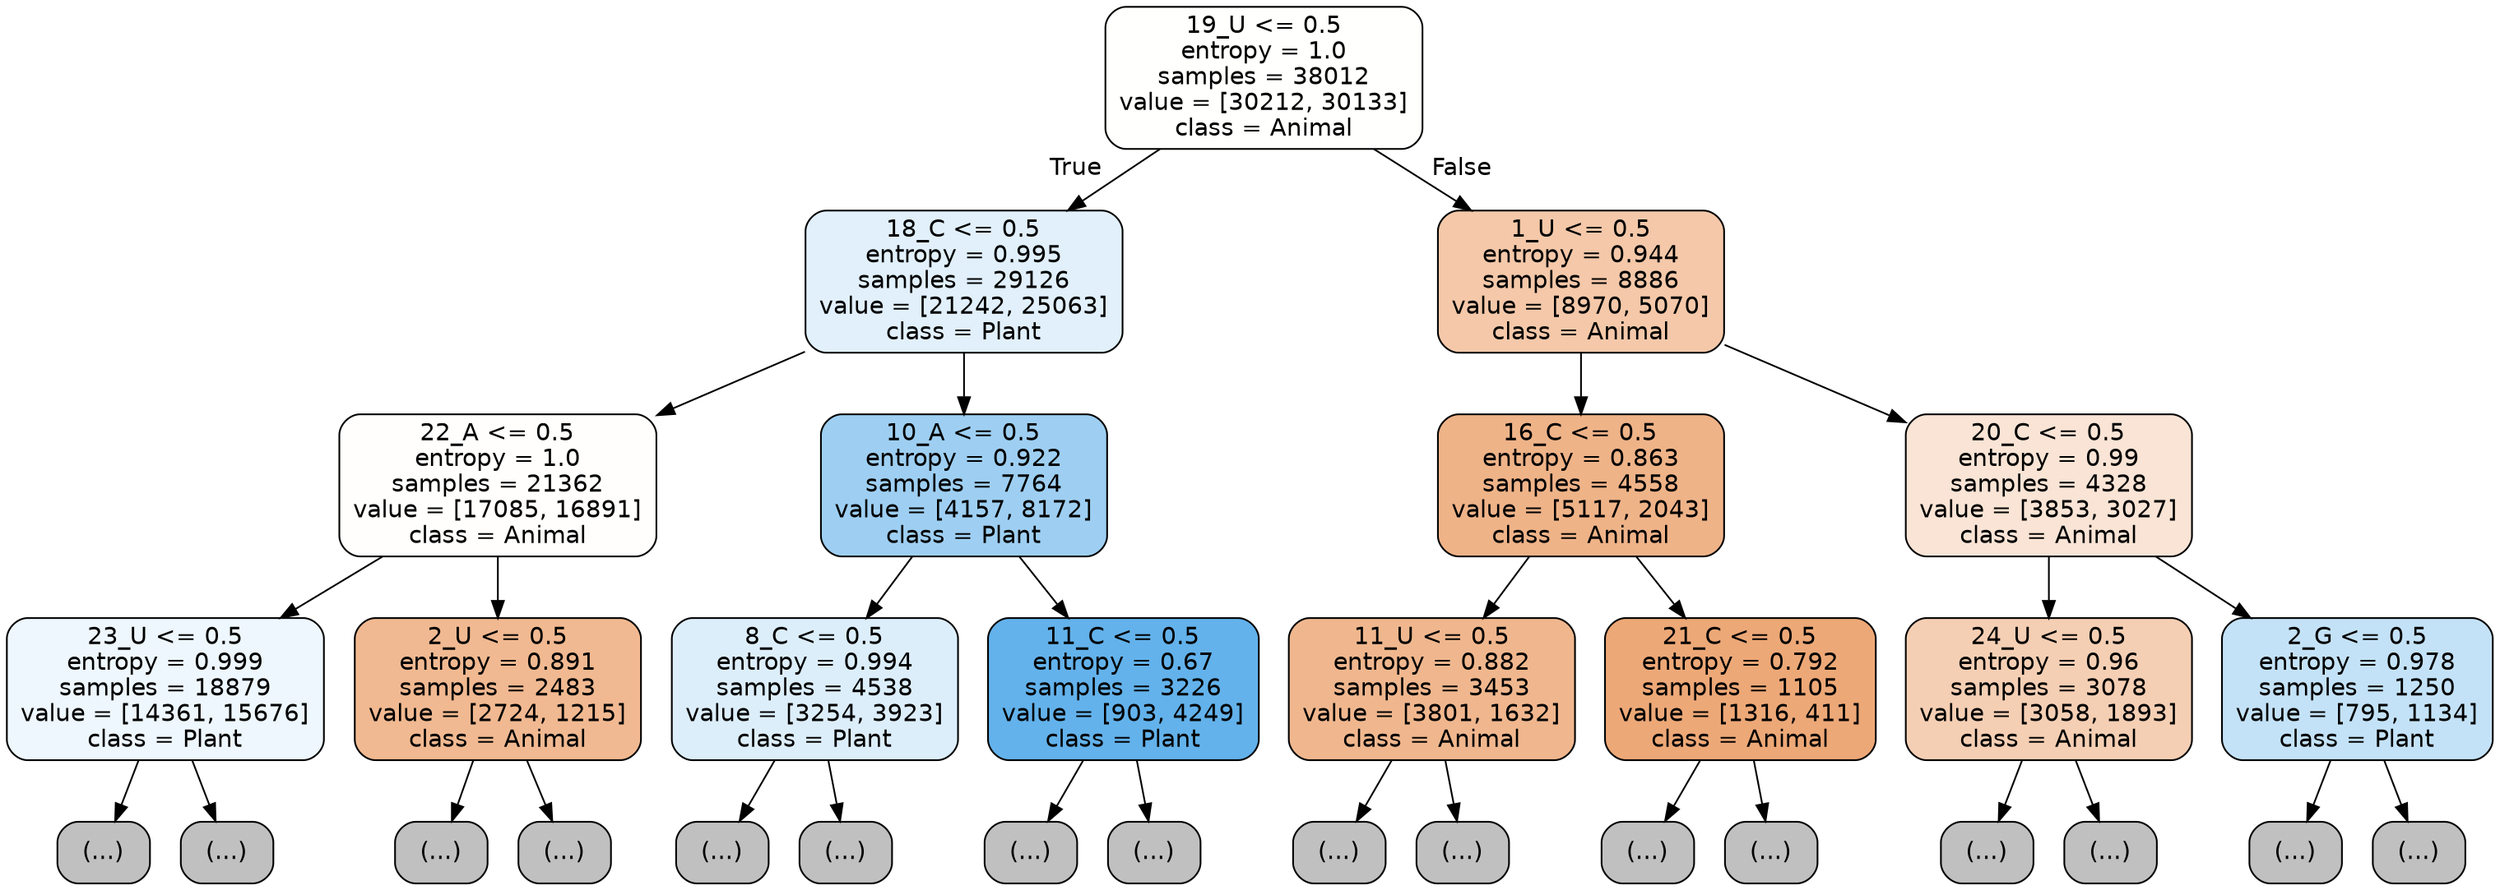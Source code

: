 digraph Tree {
node [shape=box, style="filled, rounded", color="black", fontname="helvetica"] ;
edge [fontname="helvetica"] ;
0 [label="19_U <= 0.5\nentropy = 1.0\nsamples = 38012\nvalue = [30212, 30133]\nclass = Animal", fillcolor="#fffffe"] ;
1 [label="18_C <= 0.5\nentropy = 0.995\nsamples = 29126\nvalue = [21242, 25063]\nclass = Plant", fillcolor="#e1f0fb"] ;
0 -> 1 [labeldistance=2.5, labelangle=45, headlabel="True"] ;
2 [label="22_A <= 0.5\nentropy = 1.0\nsamples = 21362\nvalue = [17085, 16891]\nclass = Animal", fillcolor="#fffefd"] ;
1 -> 2 ;
3 [label="23_U <= 0.5\nentropy = 0.999\nsamples = 18879\nvalue = [14361, 15676]\nclass = Plant", fillcolor="#eef7fd"] ;
2 -> 3 ;
4 [label="(...)", fillcolor="#C0C0C0"] ;
3 -> 4 ;
8407 [label="(...)", fillcolor="#C0C0C0"] ;
3 -> 8407 ;
8740 [label="2_U <= 0.5\nentropy = 0.891\nsamples = 2483\nvalue = [2724, 1215]\nclass = Animal", fillcolor="#f1b991"] ;
2 -> 8740 ;
8741 [label="(...)", fillcolor="#C0C0C0"] ;
8740 -> 8741 ;
9500 [label="(...)", fillcolor="#C0C0C0"] ;
8740 -> 9500 ;
9799 [label="10_A <= 0.5\nentropy = 0.922\nsamples = 7764\nvalue = [4157, 8172]\nclass = Plant", fillcolor="#9ecff2"] ;
1 -> 9799 ;
9800 [label="8_C <= 0.5\nentropy = 0.994\nsamples = 4538\nvalue = [3254, 3923]\nclass = Plant", fillcolor="#ddeefb"] ;
9799 -> 9800 ;
9801 [label="(...)", fillcolor="#C0C0C0"] ;
9800 -> 9801 ;
11388 [label="(...)", fillcolor="#C0C0C0"] ;
9800 -> 11388 ;
11921 [label="11_C <= 0.5\nentropy = 0.67\nsamples = 3226\nvalue = [903, 4249]\nclass = Plant", fillcolor="#63b2eb"] ;
9799 -> 11921 ;
11922 [label="(...)", fillcolor="#C0C0C0"] ;
11921 -> 11922 ;
12479 [label="(...)", fillcolor="#C0C0C0"] ;
11921 -> 12479 ;
12598 [label="1_U <= 0.5\nentropy = 0.944\nsamples = 8886\nvalue = [8970, 5070]\nclass = Animal", fillcolor="#f4c8a9"] ;
0 -> 12598 [labeldistance=2.5, labelangle=-45, headlabel="False"] ;
12599 [label="16_C <= 0.5\nentropy = 0.863\nsamples = 4558\nvalue = [5117, 2043]\nclass = Animal", fillcolor="#efb388"] ;
12598 -> 12599 ;
12600 [label="11_U <= 0.5\nentropy = 0.882\nsamples = 3453\nvalue = [3801, 1632]\nclass = Animal", fillcolor="#f0b78e"] ;
12599 -> 12600 ;
12601 [label="(...)", fillcolor="#C0C0C0"] ;
12600 -> 12601 ;
13900 [label="(...)", fillcolor="#C0C0C0"] ;
12600 -> 13900 ;
14435 [label="21_C <= 0.5\nentropy = 0.792\nsamples = 1105\nvalue = [1316, 411]\nclass = Animal", fillcolor="#eda877"] ;
12599 -> 14435 ;
14436 [label="(...)", fillcolor="#C0C0C0"] ;
14435 -> 14436 ;
14865 [label="(...)", fillcolor="#C0C0C0"] ;
14435 -> 14865 ;
14972 [label="20_C <= 0.5\nentropy = 0.99\nsamples = 4328\nvalue = [3853, 3027]\nclass = Animal", fillcolor="#f9e4d5"] ;
12598 -> 14972 ;
14973 [label="24_U <= 0.5\nentropy = 0.96\nsamples = 3078\nvalue = [3058, 1893]\nclass = Animal", fillcolor="#f5cfb4"] ;
14972 -> 14973 ;
14974 [label="(...)", fillcolor="#C0C0C0"] ;
14973 -> 14974 ;
16439 [label="(...)", fillcolor="#C0C0C0"] ;
14973 -> 16439 ;
16466 [label="2_G <= 0.5\nentropy = 0.978\nsamples = 1250\nvalue = [795, 1134]\nclass = Plant", fillcolor="#c4e2f7"] ;
14972 -> 16466 ;
16467 [label="(...)", fillcolor="#C0C0C0"] ;
16466 -> 16467 ;
16868 [label="(...)", fillcolor="#C0C0C0"] ;
16466 -> 16868 ;
}